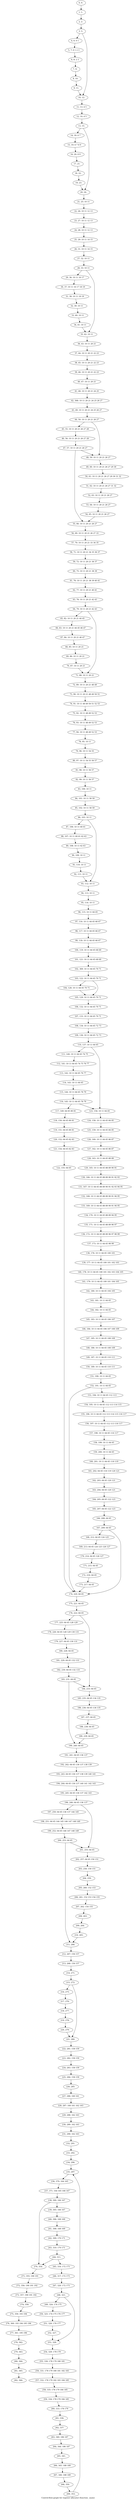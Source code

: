 digraph G {
graph [label="Control-flow-graph for register allocator (function _main)"]
0[label="0, 0: "];
1[label="1, 1: "];
2[label="2, 2: "];
3[label="3, 3: "];
4[label="4, 6: 0 1 "];
5[label="5, 7: 0 1 2 3 "];
6[label="6, 8: 2 3 "];
7[label="7, 9: "];
8[label="8, 10: "];
9[label="9, 11: "];
10[label="10, 12: "];
11[label="11, 13: 4 5 "];
12[label="12, 14: 4 5 "];
13[label="13, 15: "];
14[label="14, 18: 6 7 "];
15[label="15, 19: 6 7 8 9 "];
16[label="16, 20: 8 9 "];
17[label="17, 21: "];
18[label="18, 22: "];
19[label="19, 23: "];
20[label="20, 24: "];
21[label="21, 25: 10 11 "];
22[label="22, 26: 10 11 12 13 "];
23[label="23, 27: 10 11 12 13 "];
24[label="24, 28: 10 11 12 13 "];
25[label="25, 29: 10 11 14 15 "];
26[label="26, 31: 10 11 14 15 "];
27[label="27, 32: 10 11 "];
28[label="28, 33: 10 11 "];
29[label="29, 36: 10 11 16 17 "];
30[label="30, 37: 10 11 16 17 18 19 "];
31[label="31, 38: 10 11 18 19 "];
32[label="32, 39: 10 11 "];
33[label="33, 40: 10 11 "];
34[label="34, 41: 10 11 "];
35[label="35, 42: 10 11 "];
36[label="36, 43: 10 11 20 21 "];
37[label="37, 44: 10 11 20 21 22 23 "];
38[label="38, 45: 10 11 20 21 22 23 "];
39[label="39, 46: 10 11 20 21 22 23 "];
40[label="40, 47: 10 11 20 21 "];
41[label="41, 48: 10 11 20 21 24 25 "];
42[label="42, 368: 10 11 20 21 24 25 26 27 "];
43[label="43, 49: 10 11 20 21 24 25 26 27 "];
44[label="44, 50: 10 11 20 21 26 27 "];
45[label="45, 55: 10 11 20 21 26 27 28 "];
46[label="46, 56: 10 11 20 21 26 27 28 "];
47[label="47, 57: 10 11 20 21 26 27 "];
48[label="48, 59: 10 11 20 21 26 27 "];
49[label="49, 60: 10 11 20 21 26 27 29 30 "];
50[label="50, 61: 10 11 20 21 26 27 29 30 31 32 "];
51[label="51, 62: 10 11 20 21 26 27 31 32 "];
52[label="52, 63: 10 11 20 21 26 27 "];
53[label="53, 64: 10 11 20 21 26 27 "];
54[label="54, 65: 10 11 20 21 26 27 "];
55[label="55, 66: 10 11 20 21 26 27 "];
56[label="56, 69: 10 11 20 21 26 27 33 "];
57[label="57, 70: 10 11 20 21 33 34 35 "];
58[label="58, 71: 10 11 20 21 34 35 36 37 "];
59[label="59, 72: 10 11 20 21 36 37 "];
60[label="60, 75: 10 11 20 21 38 39 "];
61[label="61, 76: 10 11 20 21 38 39 40 41 "];
62[label="62, 77: 10 11 20 21 40 41 "];
63[label="63, 78: 10 11 20 21 42 43 "];
64[label="64, 79: 10 11 20 21 42 43 "];
65[label="65, 82: 10 11 20 21 44 45 "];
66[label="66, 83: 10 11 20 21 44 45 46 47 "];
67[label="67, 84: 10 11 20 21 46 47 "];
68[label="68, 85: 10 11 20 21 "];
69[label="69, 86: 10 11 20 21 "];
70[label="70, 87: 10 11 20 21 "];
71[label="71, 88: 10 11 20 21 "];
72[label="72, 89: 10 11 20 21 48 49 "];
73[label="73, 90: 10 11 20 21 48 49 50 51 "];
74[label="74, 91: 10 11 48 49 50 51 52 53 "];
75[label="75, 92: 10 11 48 49 52 53 "];
76[label="76, 93: 10 11 48 49 52 53 "];
77[label="77, 94: 10 11 48 49 52 53 "];
78[label="78, 95: 10 11 "];
79[label="79, 96: 10 11 54 55 "];
80[label="80, 97: 10 11 54 55 56 57 "];
81[label="81, 98: 10 11 56 57 "];
82[label="82, 99: 10 11 56 57 "];
83[label="83, 100: 10 11 "];
84[label="84, 101: 10 11 58 59 "];
85[label="85, 102: 10 11 58 59 "];
86[label="86, 103: 10 11 "];
87[label="87, 106: 10 11 60 61 "];
88[label="88, 107: 10 11 60 61 62 63 "];
89[label="89, 108: 10 11 62 63 "];
90[label="90, 109: 10 11 "];
91[label="91, 110: 10 11 "];
92[label="92, 111: 10 11 "];
93[label="93, 112: 10 11 "];
94[label="94, 113: 10 11 "];
95[label="95, 114: 10 11 "];
96[label="96, 115: 10 11 64 65 "];
97[label="97, 116: 10 11 64 65 66 67 "];
98[label="98, 117: 10 11 64 65 66 67 "];
99[label="99, 118: 10 11 64 65 66 67 "];
100[label="100, 119: 10 11 64 65 68 69 "];
101[label="101, 121: 10 11 64 65 68 69 "];
102[label="102, 369: 10 11 64 65 70 71 "];
103[label="103, 122: 10 11 64 65 70 71 "];
104[label="104, 128: 10 11 64 65 70 71 "];
105[label="105, 129: 10 11 64 65 70 71 "];
106[label="106, 132: 10 11 64 65 70 71 "];
107[label="107, 133: 10 11 64 65 70 71 "];
108[label="108, 134: 10 11 64 65 72 73 "];
109[label="109, 136: 10 11 64 65 72 73 "];
110[label="110, 137: 10 11 64 65 "];
111[label="111, 140: 10 11 64 65 74 75 "];
112[label="112, 141: 10 11 64 65 74 75 76 77 "];
113[label="113, 142: 10 11 64 65 76 77 "];
114[label="114, 143: 10 11 64 65 "];
115[label="115, 144: 10 11 64 65 78 79 "];
116[label="116, 145: 10 11 64 65 78 79 "];
117[label="117, 149: 64 65 80 81 "];
118[label="118, 150: 64 65 80 81 "];
119[label="119, 151: 64 65 80 81 "];
120[label="120, 152: 64 65 82 83 "];
121[label="121, 154: 64 65 82 83 "];
122[label="122, 155: 64 65 "];
123[label="123, 156: 10 11 64 65 "];
124[label="124, 158: 10 11 64 65 84 85 "];
125[label="125, 159: 10 11 64 65 84 85 "];
126[label="126, 160: 10 11 64 65 86 87 "];
127[label="127, 162: 10 11 64 65 86 87 "];
128[label="128, 163: 10 11 64 65 88 89 "];
129[label="129, 165: 10 11 64 65 88 89 90 91 "];
130[label="130, 166: 10 11 64 65 88 89 90 91 92 93 "];
131[label="131, 167: 10 11 64 65 88 89 90 91 92 93 94 95 "];
132[label="132, 168: 10 11 64 65 88 89 90 91 94 95 "];
133[label="133, 169: 10 11 64 65 88 89 90 91 94 95 "];
134[label="134, 170: 10 11 64 65 88 89 94 95 "];
135[label="135, 171: 10 11 64 65 88 89 96 97 "];
136[label="136, 172: 10 11 64 65 88 89 96 97 98 99 "];
137[label="137, 173: 10 11 64 65 98 99 "];
138[label="138, 176: 10 11 64 65 100 101 "];
139[label="139, 177: 10 11 64 65 100 101 102 103 "];
140[label="140, 178: 10 11 64 65 100 101 102 103 104 105 "];
141[label="141, 179: 10 11 64 65 100 101 104 105 "];
142[label="142, 180: 10 11 64 65 104 105 "];
143[label="143, 181: 10 11 64 65 "];
144[label="144, 182: 10 11 64 65 "];
145[label="145, 183: 10 11 64 65 106 107 "];
146[label="146, 184: 10 11 64 65 106 107 108 109 "];
147[label="147, 185: 10 11 64 65 108 109 "];
148[label="148, 186: 10 11 64 65 108 109 "];
149[label="149, 187: 10 11 64 65 110 111 "];
150[label="150, 189: 10 11 64 65 110 111 "];
151[label="151, 190: 10 11 64 65 "];
152[label="152, 191: 10 11 64 65 "];
153[label="153, 194: 10 11 64 65 112 113 "];
154[label="154, 195: 10 11 64 65 112 113 114 115 "];
155[label="155, 196: 10 11 64 65 112 113 114 115 116 117 "];
156[label="156, 197: 10 11 64 65 112 113 116 117 "];
157[label="157, 198: 10 11 64 65 116 117 "];
158[label="158, 199: 10 11 64 65 "];
159[label="159, 200: 10 11 64 65 "];
160[label="160, 201: 10 11 64 65 118 119 "];
161[label="161, 202: 64 65 118 119 120 121 "];
162[label="162, 203: 64 65 120 121 "];
163[label="163, 204: 64 65 120 121 "];
164[label="164, 205: 64 65 122 123 "];
165[label="165, 207: 64 65 122 123 "];
166[label="166, 208: 64 65 "];
167[label="167, 209: 64 65 "];
168[label="168, 212: 64 65 124 125 "];
169[label="169, 213: 64 65 124 125 126 127 "];
170[label="170, 214: 64 65 126 127 "];
171[label="171, 215: 64 65 "];
172[label="172, 216: 64 65 "];
173[label="173, 217: 64 65 "];
174[label="174, 220: 64 65 "];
175[label="175, 221: 64 65 "];
176[label="176, 222: 64 65 "];
177[label="177, 225: 64 65 128 129 "];
178[label="178, 226: 64 65 128 129 130 131 "];
179[label="179, 227: 64 65 130 131 "];
180[label="180, 228: 64 65 "];
181[label="181, 229: 64 65 132 133 "];
182[label="182, 230: 64 65 132 133 "];
183[label="183, 231: 64 65 "];
184[label="184, 233: 64 65 "];
185[label="185, 235: 64 65 134 135 "];
186[label="186, 236: 64 65 134 135 "];
187[label="187, 237: 64 65 "];
188[label="188, 238: 64 65 "];
189[label="189, 239: 64 65 "];
190[label="190, 240: 64 65 "];
191[label="191, 241: 64 65 136 137 "];
192[label="192, 242: 64 65 136 137 138 139 "];
193[label="193, 243: 64 65 136 137 138 139 140 141 "];
194[label="194, 244: 64 65 136 137 140 141 142 143 "];
195[label="195, 245: 64 65 136 137 142 143 "];
196[label="196, 246: 64 65 136 137 "];
197[label="197, 250: 64 65 136 137 144 145 "];
198[label="198, 251: 64 65 144 145 146 147 148 149 "];
199[label="199, 252: 64 65 146 147 148 149 "];
200[label="200, 253: 64 65 "];
201[label="201, 255: 64 65 "];
202[label="202, 257: 64 65 150 151 "];
203[label="203, 258: 150 151 "];
204[label="204, 259: "];
205[label="205, 260: 152 153 "];
206[label="206, 261: 152 153 154 155 "];
207[label="207, 262: 154 155 "];
208[label="208, 263: "];
209[label="209, 264: "];
210[label="210, 265: "];
211[label="211, 266: "];
212[label="212, 267: 156 157 "];
213[label="213, 268: 156 157 "];
214[label="214, 271: "];
215[label="215, 272: "];
216[label="216, 275: "];
217[label="217, 276: "];
218[label="218, 277: "];
219[label="219, 278: "];
220[label="220, 279: "];
221[label="221, 280: "];
222[label="222, 281: 158 159 "];
223[label="223, 282: 158 159 "];
224[label="224, 283: 158 159 "];
225[label="225, 284: 158 159 "];
226[label="226, 285: "];
227[label="227, 286: 160 161 "];
228[label="228, 287: 160 161 162 163 "];
229[label="229, 288: 162 163 "];
230[label="230, 289: 162 163 "];
231[label="231, 290: 162 163 "];
232[label="232, 291: "];
233[label="233, 292: "];
234[label="234, 296: "];
235[label="235, 297: "];
236[label="236, 370: 164 165 "];
237[label="237, 371: 164 165 166 167 "];
238[label="238, 300: 166 167 "];
239[label="239, 305: 166 167 "];
240[label="240, 306: 168 169 "];
241[label="241, 308: 168 169 "];
242[label="242, 309: 170 171 "];
243[label="243, 310: 170 171 "];
244[label="244, 311: "];
245[label="245, 316: 172 173 "];
246[label="246, 317: 172 173 "];
247[label="247, 320: 172 173 "];
248[label="248, 321: "];
249[label="249, 324: 174 175 "];
250[label="250, 325: 174 175 176 177 "];
251[label="251, 326: 176 177 "];
252[label="252, 327: "];
253[label="253, 328: "];
254[label="254, 329: 178 179 "];
255[label="255, 330: 178 179 180 181 "];
256[label="256, 331: 178 179 180 181 182 183 "];
257[label="257, 332: 178 179 182 183 184 185 "];
258[label="258, 335: 178 179 184 185 "];
259[label="259, 334: 178 179 184 185 "];
260[label="260, 333: 178 179 "];
261[label="261, 336: "];
262[label="262, 337: "];
263[label="263, 340: 186 187 "];
264[label="264, 344: 186 187 "];
265[label="265, 341: "];
266[label="266, 345: 188 189 "];
267[label="267, 346: 188 189 "];
268[label="268, 350: "];
269[label="269, 353: "];
270[label="270, 354: "];
271[label="271, 355: 190 191 "];
272[label="272, 356: 190 191 192 "];
273[label="273, 357: 190 191 192 "];
274[label="274, 358: "];
275[label="275, 359: 193 194 "];
276[label="276, 360: 193 194 195 196 "];
277[label="277, 361: 195 196 "];
278[label="278, 362: "];
279[label="279, 363: "];
280[label="280, 364: "];
281[label="281, 365: "];
282[label="282, 366: "];
0->1 ;
1->2 ;
2->3 ;
3->4 ;
3->10 ;
4->5 ;
5->6 ;
6->7 ;
7->8 ;
8->9 ;
9->10 ;
10->11 ;
11->12 ;
12->13 ;
13->14 ;
13->20 ;
14->15 ;
15->16 ;
16->17 ;
17->18 ;
18->19 ;
19->20 ;
20->21 ;
21->22 ;
22->23 ;
23->24 ;
24->25 ;
25->26 ;
26->27 ;
27->28 ;
28->29 ;
28->35 ;
29->30 ;
30->31 ;
31->32 ;
32->33 ;
33->34 ;
34->35 ;
35->36 ;
36->37 ;
37->38 ;
38->39 ;
39->40 ;
40->41 ;
41->42 ;
42->43 ;
43->44 ;
44->45 ;
44->48 ;
45->46 ;
46->47 ;
47->48 ;
47->55 ;
48->49 ;
49->50 ;
50->51 ;
51->52 ;
52->53 ;
53->54 ;
54->55 ;
55->56 ;
56->57 ;
57->58 ;
58->59 ;
59->60 ;
60->61 ;
61->62 ;
62->63 ;
63->64 ;
64->65 ;
64->71 ;
65->66 ;
66->67 ;
67->68 ;
68->69 ;
69->70 ;
70->71 ;
71->72 ;
72->73 ;
73->74 ;
74->75 ;
75->76 ;
76->77 ;
77->78 ;
78->79 ;
79->80 ;
80->81 ;
81->82 ;
82->83 ;
83->84 ;
84->85 ;
85->86 ;
86->87 ;
86->93 ;
87->88 ;
88->89 ;
89->90 ;
90->91 ;
91->92 ;
92->93 ;
93->94 ;
94->95 ;
95->96 ;
96->97 ;
97->98 ;
98->99 ;
99->100 ;
100->101 ;
101->102 ;
102->103 ;
103->104 ;
103->105 ;
104->105 ;
105->106 ;
106->107 ;
107->108 ;
108->109 ;
109->110 ;
110->111 ;
110->123 ;
111->112 ;
112->113 ;
113->114 ;
114->115 ;
115->116 ;
116->117 ;
116->123 ;
117->118 ;
118->119 ;
119->120 ;
120->121 ;
121->122 ;
122->174 ;
123->124 ;
124->125 ;
125->126 ;
126->127 ;
127->128 ;
128->129 ;
129->130 ;
130->131 ;
131->132 ;
132->133 ;
133->134 ;
134->135 ;
135->136 ;
136->137 ;
137->138 ;
138->139 ;
139->140 ;
140->141 ;
141->142 ;
142->143 ;
143->144 ;
144->145 ;
145->146 ;
146->147 ;
147->148 ;
148->149 ;
149->150 ;
150->151 ;
151->152 ;
152->153 ;
152->174 ;
153->154 ;
154->155 ;
155->156 ;
156->157 ;
157->158 ;
158->159 ;
159->160 ;
160->161 ;
161->162 ;
162->163 ;
163->164 ;
164->165 ;
165->166 ;
166->167 ;
167->168 ;
167->174 ;
168->169 ;
169->170 ;
170->171 ;
171->172 ;
172->173 ;
173->174 ;
174->175 ;
175->176 ;
176->177 ;
176->184 ;
177->178 ;
178->179 ;
179->180 ;
180->181 ;
181->182 ;
182->183 ;
183->184 ;
183->190 ;
184->185 ;
185->186 ;
186->187 ;
187->188 ;
188->189 ;
189->190 ;
190->191 ;
191->192 ;
192->193 ;
193->194 ;
194->195 ;
195->196 ;
196->197 ;
196->201 ;
197->198 ;
198->199 ;
199->200 ;
200->201 ;
200->211 ;
201->202 ;
202->203 ;
203->204 ;
204->205 ;
205->206 ;
206->207 ;
207->208 ;
208->209 ;
209->210 ;
210->211 ;
211->212 ;
212->213 ;
213->214 ;
214->215 ;
215->216 ;
215->221 ;
216->217 ;
217->218 ;
218->219 ;
219->220 ;
220->221 ;
221->222 ;
222->223 ;
223->224 ;
224->225 ;
225->226 ;
226->227 ;
227->228 ;
228->229 ;
229->230 ;
230->231 ;
231->232 ;
232->233 ;
233->234 ;
234->235 ;
235->236 ;
236->237 ;
237->238 ;
238->239 ;
238->270 ;
239->240 ;
240->241 ;
241->242 ;
242->243 ;
243->244 ;
244->245 ;
244->270 ;
245->246 ;
246->247 ;
247->248 ;
248->249 ;
248->253 ;
249->250 ;
250->251 ;
251->252 ;
252->253 ;
253->254 ;
254->255 ;
255->256 ;
256->257 ;
257->258 ;
258->259 ;
259->260 ;
260->261 ;
261->262 ;
262->263 ;
263->264 ;
264->265 ;
265->266 ;
266->267 ;
267->268 ;
268->269 ;
269->235 ;
270->271 ;
271->272 ;
272->273 ;
273->274 ;
274->275 ;
275->276 ;
276->277 ;
277->278 ;
278->279 ;
279->280 ;
280->281 ;
281->282 ;
}
